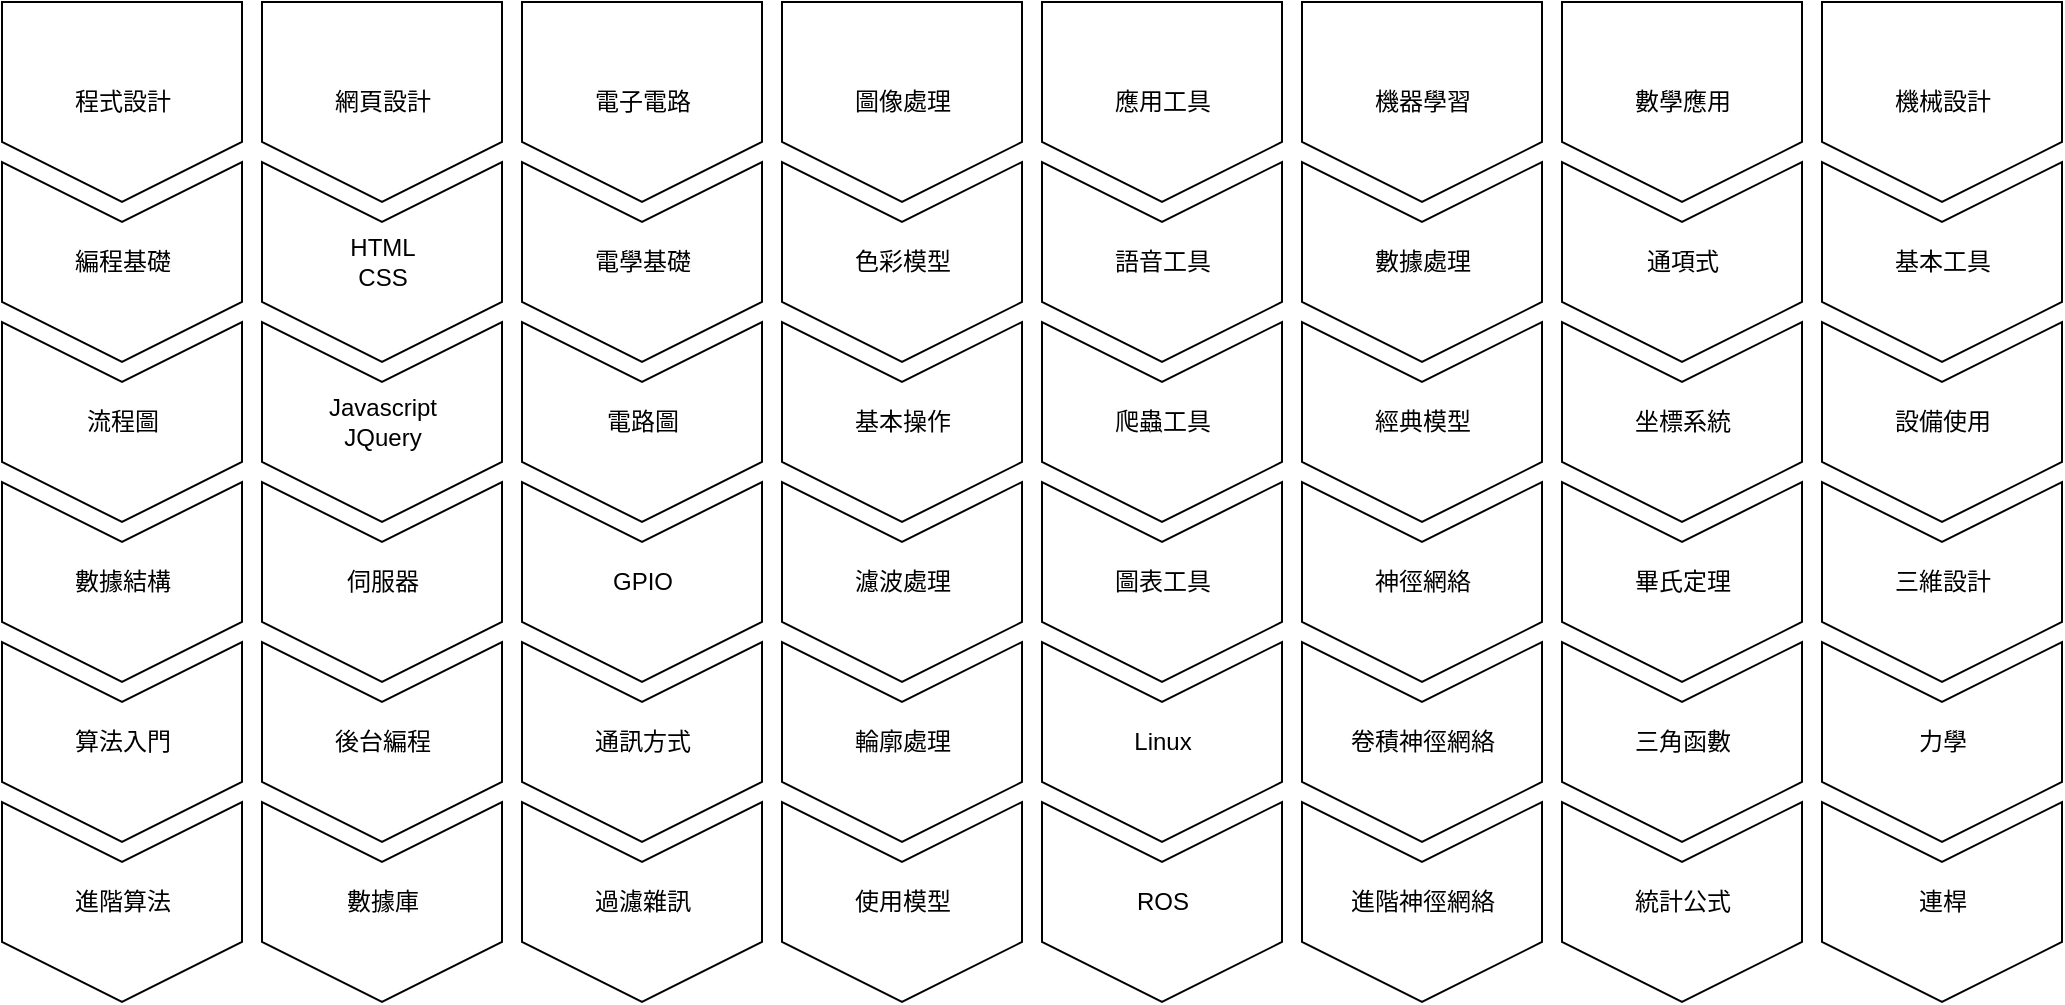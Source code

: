 <mxfile version="13.4.5" type="github" pages="2">
  <diagram id="W9apcFs2qvgN_YsfxOK1" name="Page-1">
    <mxGraphModel dx="1422" dy="777" grid="1" gridSize="10" guides="1" tooltips="1" connect="1" arrows="1" fold="1" page="1" pageScale="1" pageWidth="1100" pageHeight="850" math="0" shadow="0">
      <root>
        <mxCell id="0" />
        <mxCell id="1" parent="0" />
        <mxCell id="7Kpdd--FfcNP1-ePZWlI-1" value="編程基礎" style="html=1;shadow=0;dashed=0;align=center;verticalAlign=middle;shape=mxgraph.arrows2.arrow;dy=0;dx=30;notch=30;rotation=90;horizontal=0;allowArrows=1;" vertex="1" parent="1">
          <mxGeometry x="20" y="80" width="100" height="120" as="geometry" />
        </mxCell>
        <mxCell id="7Kpdd--FfcNP1-ePZWlI-2" value="數據結構" style="html=1;shadow=0;dashed=0;align=center;verticalAlign=middle;shape=mxgraph.arrows2.arrow;dy=0;dx=30;notch=30;rotation=90;horizontal=0;allowArrows=1;" vertex="1" parent="1">
          <mxGeometry x="20" y="240" width="100" height="120" as="geometry" />
        </mxCell>
        <mxCell id="7Kpdd--FfcNP1-ePZWlI-3" value="算法入門" style="html=1;shadow=0;dashed=0;align=center;verticalAlign=middle;shape=mxgraph.arrows2.arrow;dy=0;dx=30;notch=30;rotation=90;horizontal=0;allowArrows=1;" vertex="1" parent="1">
          <mxGeometry x="20" y="320" width="100" height="120" as="geometry" />
        </mxCell>
        <mxCell id="7Kpdd--FfcNP1-ePZWlI-4" value="進階算法" style="html=1;shadow=0;dashed=0;align=center;verticalAlign=middle;shape=mxgraph.arrows2.arrow;dy=0;dx=30;notch=30;rotation=90;horizontal=0;allowArrows=1;" vertex="1" parent="1">
          <mxGeometry x="20" y="400" width="100" height="120" as="geometry" />
        </mxCell>
        <mxCell id="7Kpdd--FfcNP1-ePZWlI-5" value="機器學習" style="html=1;shadow=0;dashed=0;align=center;verticalAlign=middle;shape=mxgraph.arrows2.arrow;dy=0;dx=30;notch=0;rotation=90;horizontal=0;allowArrows=1;" vertex="1" parent="1">
          <mxGeometry x="670" width="100" height="120" as="geometry" />
        </mxCell>
        <mxCell id="7Kpdd--FfcNP1-ePZWlI-6" value="圖像處理" style="html=1;shadow=0;dashed=0;align=center;verticalAlign=middle;shape=mxgraph.arrows2.arrow;dy=0;dx=30;notch=0;rotation=90;horizontal=0;allowArrows=1;" vertex="1" parent="1">
          <mxGeometry x="410" width="100" height="120" as="geometry" />
        </mxCell>
        <mxCell id="7Kpdd--FfcNP1-ePZWlI-7" value="電子電路" style="html=1;shadow=0;dashed=0;align=center;verticalAlign=middle;shape=mxgraph.arrows2.arrow;dy=0;dx=30;notch=0;rotation=90;horizontal=0;allowArrows=1;" vertex="1" parent="1">
          <mxGeometry x="280" width="100" height="120" as="geometry" />
        </mxCell>
        <mxCell id="7Kpdd--FfcNP1-ePZWlI-8" value="經典模型" style="html=1;shadow=0;dashed=0;align=center;verticalAlign=middle;shape=mxgraph.arrows2.arrow;dy=0;dx=30;notch=30;rotation=90;horizontal=0;allowArrows=1;" vertex="1" parent="1">
          <mxGeometry x="670" y="160" width="100" height="120" as="geometry" />
        </mxCell>
        <mxCell id="7Kpdd--FfcNP1-ePZWlI-9" value="卷積神徑網絡" style="html=1;shadow=0;dashed=0;align=center;verticalAlign=middle;shape=mxgraph.arrows2.arrow;dy=0;dx=30;notch=30;rotation=90;horizontal=0;allowArrows=1;" vertex="1" parent="1">
          <mxGeometry x="670" y="320" width="100" height="120" as="geometry" />
        </mxCell>
        <mxCell id="7Kpdd--FfcNP1-ePZWlI-10" value="色彩模型" style="html=1;shadow=0;dashed=0;align=center;verticalAlign=middle;shape=mxgraph.arrows2.arrow;dy=0;dx=30;notch=30;rotation=90;horizontal=0;allowArrows=1;sketch=0;" vertex="1" parent="1">
          <mxGeometry x="410" y="80" width="100" height="120" as="geometry" />
        </mxCell>
        <mxCell id="7Kpdd--FfcNP1-ePZWlI-11" value="濾波處理" style="html=1;shadow=0;dashed=0;align=center;verticalAlign=middle;shape=mxgraph.arrows2.arrow;dy=0;dx=30;notch=30;rotation=90;horizontal=0;allowArrows=1;" vertex="1" parent="1">
          <mxGeometry x="410" y="240" width="100" height="120" as="geometry" />
        </mxCell>
        <mxCell id="7Kpdd--FfcNP1-ePZWlI-12" value="基本操作" style="html=1;shadow=0;dashed=0;align=center;verticalAlign=middle;shape=mxgraph.arrows2.arrow;dy=0;dx=30;notch=30;rotation=90;horizontal=0;allowArrows=1;" vertex="1" parent="1">
          <mxGeometry x="410" y="160" width="100" height="120" as="geometry" />
        </mxCell>
        <mxCell id="7Kpdd--FfcNP1-ePZWlI-13" value="輪廓處理" style="html=1;shadow=0;dashed=0;align=center;verticalAlign=middle;shape=mxgraph.arrows2.arrow;dy=0;dx=30;notch=30;rotation=90;horizontal=0;allowArrows=1;" vertex="1" parent="1">
          <mxGeometry x="410" y="320" width="100" height="120" as="geometry" />
        </mxCell>
        <mxCell id="7Kpdd--FfcNP1-ePZWlI-14" value="數據處理" style="html=1;shadow=0;dashed=0;align=center;verticalAlign=middle;shape=mxgraph.arrows2.arrow;dy=0;dx=30;notch=30;rotation=90;horizontal=0;allowArrows=1;" vertex="1" parent="1">
          <mxGeometry x="670" y="80" width="100" height="120" as="geometry" />
        </mxCell>
        <mxCell id="7Kpdd--FfcNP1-ePZWlI-15" value="神徑網絡" style="html=1;shadow=0;dashed=0;align=center;verticalAlign=middle;shape=mxgraph.arrows2.arrow;dy=0;dx=30;notch=30;rotation=90;horizontal=0;allowArrows=1;" vertex="1" parent="1">
          <mxGeometry x="670" y="240" width="100" height="120" as="geometry" />
        </mxCell>
        <mxCell id="7Kpdd--FfcNP1-ePZWlI-16" value="GPIO" style="html=1;shadow=0;dashed=0;align=center;verticalAlign=middle;shape=mxgraph.arrows2.arrow;dy=0;dx=30;notch=30;rotation=90;horizontal=0;allowArrows=1;" vertex="1" parent="1">
          <mxGeometry x="280" y="240" width="100" height="120" as="geometry" />
        </mxCell>
        <mxCell id="7Kpdd--FfcNP1-ePZWlI-17" value="電學基礎" style="html=1;shadow=0;dashed=0;align=center;verticalAlign=middle;shape=mxgraph.arrows2.arrow;dy=0;dx=30;notch=30;rotation=90;horizontal=0;allowArrows=1;" vertex="1" parent="1">
          <mxGeometry x="280" y="80" width="100" height="120" as="geometry" />
        </mxCell>
        <mxCell id="7Kpdd--FfcNP1-ePZWlI-18" value="通訊方式" style="html=1;shadow=0;dashed=0;align=center;verticalAlign=middle;shape=mxgraph.arrows2.arrow;dy=0;dx=30;notch=30;rotation=90;horizontal=0;allowArrows=1;" vertex="1" parent="1">
          <mxGeometry x="280" y="320" width="100" height="120" as="geometry" />
        </mxCell>
        <mxCell id="7Kpdd--FfcNP1-ePZWlI-19" value="HTML&lt;br&gt;CSS" style="html=1;shadow=0;dashed=0;align=center;verticalAlign=middle;shape=mxgraph.arrows2.arrow;dy=0;dx=30;notch=30;rotation=90;horizontal=0;allowArrows=1;" vertex="1" parent="1">
          <mxGeometry x="150" y="80" width="100" height="120" as="geometry" />
        </mxCell>
        <mxCell id="7Kpdd--FfcNP1-ePZWlI-20" value="進階神徑網絡" style="html=1;shadow=0;dashed=0;align=center;verticalAlign=middle;shape=mxgraph.arrows2.arrow;dy=0;dx=30;notch=30;rotation=90;horizontal=0;allowArrows=1;" vertex="1" parent="1">
          <mxGeometry x="670" y="400" width="100" height="120" as="geometry" />
        </mxCell>
        <mxCell id="7Kpdd--FfcNP1-ePZWlI-21" value="Javascript&lt;br&gt;JQuery" style="html=1;shadow=0;dashed=0;align=center;verticalAlign=middle;shape=mxgraph.arrows2.arrow;dy=0;dx=30;notch=30;rotation=90;horizontal=0;allowArrows=1;" vertex="1" parent="1">
          <mxGeometry x="150" y="160" width="100" height="120" as="geometry" />
        </mxCell>
        <mxCell id="7Kpdd--FfcNP1-ePZWlI-22" value="伺服器" style="html=1;shadow=0;dashed=0;align=center;verticalAlign=middle;shape=mxgraph.arrows2.arrow;dy=0;dx=30;notch=30;rotation=90;horizontal=0;allowArrows=1;" vertex="1" parent="1">
          <mxGeometry x="150" y="240" width="100" height="120" as="geometry" />
        </mxCell>
        <mxCell id="7Kpdd--FfcNP1-ePZWlI-23" value="後台編程" style="html=1;shadow=0;dashed=0;align=center;verticalAlign=middle;shape=mxgraph.arrows2.arrow;dy=0;dx=30;notch=30;rotation=90;horizontal=0;allowArrows=1;" vertex="1" parent="1">
          <mxGeometry x="150" y="320" width="100" height="120" as="geometry" />
        </mxCell>
        <mxCell id="7Kpdd--FfcNP1-ePZWlI-24" value="數據庫" style="html=1;shadow=0;dashed=0;align=center;verticalAlign=middle;shape=mxgraph.arrows2.arrow;dy=0;dx=30;notch=30;rotation=90;horizontal=0;allowArrows=1;" vertex="1" parent="1">
          <mxGeometry x="150" y="400" width="100" height="120" as="geometry" />
        </mxCell>
        <mxCell id="7Kpdd--FfcNP1-ePZWlI-25" value="語音工具" style="html=1;shadow=0;dashed=0;align=center;verticalAlign=middle;shape=mxgraph.arrows2.arrow;dy=0;dx=30;notch=30;rotation=90;horizontal=0;allowArrows=1;" vertex="1" parent="1">
          <mxGeometry x="540" y="80" width="100" height="120" as="geometry" />
        </mxCell>
        <mxCell id="7Kpdd--FfcNP1-ePZWlI-26" value="過濾雜訊" style="html=1;shadow=0;dashed=0;align=center;verticalAlign=middle;shape=mxgraph.arrows2.arrow;dy=0;dx=30;notch=30;rotation=90;horizontal=0;allowArrows=1;" vertex="1" parent="1">
          <mxGeometry x="280" y="400" width="100" height="120" as="geometry" />
        </mxCell>
        <mxCell id="7Kpdd--FfcNP1-ePZWlI-27" value="應用工具" style="html=1;shadow=0;dashed=0;align=center;verticalAlign=middle;shape=mxgraph.arrows2.arrow;dy=0;dx=30;notch=0;rotation=90;horizontal=0;allowArrows=1;" vertex="1" parent="1">
          <mxGeometry x="540" width="100" height="120" as="geometry" />
        </mxCell>
        <mxCell id="7Kpdd--FfcNP1-ePZWlI-28" value="使用模型" style="html=1;shadow=0;dashed=0;align=center;verticalAlign=middle;shape=mxgraph.arrows2.arrow;dy=0;dx=30;notch=30;rotation=90;horizontal=0;allowArrows=1;" vertex="1" parent="1">
          <mxGeometry x="410" y="400" width="100" height="120" as="geometry" />
        </mxCell>
        <mxCell id="7Kpdd--FfcNP1-ePZWlI-29" value="程式設計" style="html=1;shadow=0;dashed=0;align=center;verticalAlign=middle;shape=mxgraph.arrows2.arrow;dy=0;dx=30;notch=0;rotation=90;horizontal=0;allowArrows=1;" vertex="1" parent="1">
          <mxGeometry x="20" width="100" height="120" as="geometry" />
        </mxCell>
        <mxCell id="7Kpdd--FfcNP1-ePZWlI-30" value="網頁設計" style="html=1;shadow=0;dashed=0;align=center;verticalAlign=middle;shape=mxgraph.arrows2.arrow;dy=0;dx=30;notch=0;rotation=90;horizontal=0;allowArrows=1;" vertex="1" parent="1">
          <mxGeometry x="150" width="100" height="120" as="geometry" />
        </mxCell>
        <mxCell id="7Kpdd--FfcNP1-ePZWlI-31" value="Linux" style="html=1;shadow=0;dashed=0;align=center;verticalAlign=middle;shape=mxgraph.arrows2.arrow;dy=0;dx=30;notch=30;rotation=90;horizontal=0;allowArrows=1;" vertex="1" parent="1">
          <mxGeometry x="540" y="320" width="100" height="120" as="geometry" />
        </mxCell>
        <mxCell id="7Kpdd--FfcNP1-ePZWlI-32" value="ROS" style="html=1;shadow=0;dashed=0;align=center;verticalAlign=middle;shape=mxgraph.arrows2.arrow;dy=0;dx=30;notch=30;rotation=90;horizontal=0;allowArrows=1;" vertex="1" parent="1">
          <mxGeometry x="540" y="400" width="100" height="120" as="geometry" />
        </mxCell>
        <mxCell id="7Kpdd--FfcNP1-ePZWlI-33" value="數學應用" style="html=1;shadow=0;dashed=0;align=center;verticalAlign=middle;shape=mxgraph.arrows2.arrow;dy=0;dx=30;notch=0;rotation=90;horizontal=0;allowArrows=1;" vertex="1" parent="1">
          <mxGeometry x="800" width="100" height="120" as="geometry" />
        </mxCell>
        <mxCell id="7Kpdd--FfcNP1-ePZWlI-34" value="坐標系統" style="html=1;shadow=0;dashed=0;align=center;verticalAlign=middle;shape=mxgraph.arrows2.arrow;dy=0;dx=30;notch=30;rotation=90;horizontal=0;allowArrows=1;" vertex="1" parent="1">
          <mxGeometry x="800" y="160" width="100" height="120" as="geometry" />
        </mxCell>
        <mxCell id="7Kpdd--FfcNP1-ePZWlI-35" value="三角函數" style="html=1;shadow=0;dashed=0;align=center;verticalAlign=middle;shape=mxgraph.arrows2.arrow;dy=0;dx=30;notch=30;rotation=90;horizontal=0;allowArrows=1;" vertex="1" parent="1">
          <mxGeometry x="800" y="320" width="100" height="120" as="geometry" />
        </mxCell>
        <mxCell id="7Kpdd--FfcNP1-ePZWlI-36" value="通項式" style="html=1;shadow=0;dashed=0;align=center;verticalAlign=middle;shape=mxgraph.arrows2.arrow;dy=0;dx=30;notch=30;rotation=90;horizontal=0;allowArrows=1;" vertex="1" parent="1">
          <mxGeometry x="800" y="80" width="100" height="120" as="geometry" />
        </mxCell>
        <mxCell id="7Kpdd--FfcNP1-ePZWlI-37" value="統計公式" style="html=1;shadow=0;dashed=0;align=center;verticalAlign=middle;shape=mxgraph.arrows2.arrow;dy=0;dx=30;notch=30;rotation=90;horizontal=0;allowArrows=1;" vertex="1" parent="1">
          <mxGeometry x="800" y="400" width="100" height="120" as="geometry" />
        </mxCell>
        <mxCell id="7Kpdd--FfcNP1-ePZWlI-38" value="圖表工具" style="html=1;shadow=0;dashed=0;align=center;verticalAlign=middle;shape=mxgraph.arrows2.arrow;dy=0;dx=30;notch=30;rotation=90;horizontal=0;allowArrows=1;" vertex="1" parent="1">
          <mxGeometry x="540" y="240" width="100" height="120" as="geometry" />
        </mxCell>
        <mxCell id="7Kpdd--FfcNP1-ePZWlI-47" value="流程圖" style="html=1;shadow=0;dashed=0;align=center;verticalAlign=middle;shape=mxgraph.arrows2.arrow;dy=0;dx=30;notch=30;rotation=90;horizontal=0;allowArrows=1;" vertex="1" parent="1">
          <mxGeometry x="20" y="160" width="100" height="120" as="geometry" />
        </mxCell>
        <mxCell id="7Kpdd--FfcNP1-ePZWlI-48" value="電路圖" style="html=1;shadow=0;dashed=0;align=center;verticalAlign=middle;shape=mxgraph.arrows2.arrow;dy=0;dx=30;notch=30;rotation=90;horizontal=0;allowArrows=1;" vertex="1" parent="1">
          <mxGeometry x="280" y="160" width="100" height="120" as="geometry" />
        </mxCell>
        <mxCell id="7Kpdd--FfcNP1-ePZWlI-49" value="爬蟲工具" style="html=1;shadow=0;dashed=0;align=center;verticalAlign=middle;shape=mxgraph.arrows2.arrow;dy=0;dx=30;notch=30;rotation=90;horizontal=0;allowArrows=1;" vertex="1" parent="1">
          <mxGeometry x="540" y="160" width="100" height="120" as="geometry" />
        </mxCell>
        <mxCell id="7Kpdd--FfcNP1-ePZWlI-50" value="畢氏定理" style="html=1;shadow=0;dashed=0;align=center;verticalAlign=middle;shape=mxgraph.arrows2.arrow;dy=0;dx=30;notch=30;rotation=90;horizontal=0;allowArrows=1;" vertex="1" parent="1">
          <mxGeometry x="800" y="240" width="100" height="120" as="geometry" />
        </mxCell>
        <mxCell id="7Kpdd--FfcNP1-ePZWlI-52" value="機械設計" style="html=1;shadow=0;dashed=0;align=center;verticalAlign=middle;shape=mxgraph.arrows2.arrow;dy=0;dx=30;notch=0;rotation=90;horizontal=0;allowArrows=1;" vertex="1" parent="1">
          <mxGeometry x="930" width="100" height="120" as="geometry" />
        </mxCell>
        <mxCell id="7Kpdd--FfcNP1-ePZWlI-53" value="基本工具" style="html=1;shadow=0;dashed=0;align=center;verticalAlign=middle;shape=mxgraph.arrows2.arrow;dy=0;dx=30;notch=30;rotation=90;horizontal=0;allowArrows=1;" vertex="1" parent="1">
          <mxGeometry x="930" y="80" width="100" height="120" as="geometry" />
        </mxCell>
        <mxCell id="7Kpdd--FfcNP1-ePZWlI-54" value="設備使用" style="html=1;shadow=0;dashed=0;align=center;verticalAlign=middle;shape=mxgraph.arrows2.arrow;dy=0;dx=30;notch=30;rotation=90;horizontal=0;allowArrows=1;" vertex="1" parent="1">
          <mxGeometry x="930" y="160" width="100" height="120" as="geometry" />
        </mxCell>
        <mxCell id="7Kpdd--FfcNP1-ePZWlI-55" value="三維設計" style="html=1;shadow=0;dashed=0;align=center;verticalAlign=middle;shape=mxgraph.arrows2.arrow;dy=0;dx=30;notch=30;rotation=90;horizontal=0;allowArrows=1;" vertex="1" parent="1">
          <mxGeometry x="930" y="240" width="100" height="120" as="geometry" />
        </mxCell>
        <mxCell id="7Kpdd--FfcNP1-ePZWlI-56" value="力學" style="html=1;shadow=0;dashed=0;align=center;verticalAlign=middle;shape=mxgraph.arrows2.arrow;dy=0;dx=30;notch=30;rotation=90;horizontal=0;allowArrows=1;" vertex="1" parent="1">
          <mxGeometry x="930" y="320" width="100" height="120" as="geometry" />
        </mxCell>
        <mxCell id="7Kpdd--FfcNP1-ePZWlI-57" value="連桿" style="html=1;shadow=0;dashed=0;align=center;verticalAlign=middle;shape=mxgraph.arrows2.arrow;dy=0;dx=30;notch=30;rotation=90;horizontal=0;allowArrows=1;" vertex="1" parent="1">
          <mxGeometry x="930" y="400" width="100" height="120" as="geometry" />
        </mxCell>
      </root>
    </mxGraphModel>
  </diagram>
  <diagram id="o1ch6NI5eIXvpj2VR4MX" name="Page-2">
    <mxGraphModel dx="2522" dy="777" grid="1" gridSize="10" guides="1" tooltips="1" connect="1" arrows="1" fold="1" page="1" pageScale="1" pageWidth="1100" pageHeight="850" math="0" shadow="0">
      <root>
        <mxCell id="ctgBbKC-Sr3JcYhxxYbN-0" />
        <mxCell id="ctgBbKC-Sr3JcYhxxYbN-1" parent="ctgBbKC-Sr3JcYhxxYbN-0" />
        <mxCell id="IngttiB9dM9NM8QAwxzt-57" style="edgeStyle=orthogonalEdgeStyle;rounded=0;orthogonalLoop=1;jettySize=auto;html=1;exitX=0.5;exitY=1;exitDx=0;exitDy=0;entryX=0.5;entryY=0;entryDx=0;entryDy=0;startArrow=none;startFill=0;strokeWidth=3;" edge="1" parent="ctgBbKC-Sr3JcYhxxYbN-1" source="IngttiB9dM9NM8QAwxzt-0" target="IngttiB9dM9NM8QAwxzt-1">
          <mxGeometry relative="1" as="geometry" />
        </mxCell>
        <mxCell id="IngttiB9dM9NM8QAwxzt-58" style="edgeStyle=orthogonalEdgeStyle;rounded=0;orthogonalLoop=1;jettySize=auto;html=1;exitX=0.5;exitY=1;exitDx=0;exitDy=0;entryX=0.5;entryY=0;entryDx=0;entryDy=0;startArrow=none;startFill=0;strokeWidth=3;" edge="1" parent="ctgBbKC-Sr3JcYhxxYbN-1" source="IngttiB9dM9NM8QAwxzt-0" target="IngttiB9dM9NM8QAwxzt-2">
          <mxGeometry relative="1" as="geometry" />
        </mxCell>
        <mxCell id="5uXWf3VQg5exEavLkeGO-23" style="edgeStyle=orthogonalEdgeStyle;rounded=0;orthogonalLoop=1;jettySize=auto;html=1;exitX=0.5;exitY=1;exitDx=0;exitDy=0;entryX=0.5;entryY=0;entryDx=0;entryDy=0;startArrow=none;startFill=0;strokeWidth=3;" edge="1" parent="ctgBbKC-Sr3JcYhxxYbN-1" source="IngttiB9dM9NM8QAwxzt-0" target="5uXWf3VQg5exEavLkeGO-12">
          <mxGeometry relative="1" as="geometry" />
        </mxCell>
        <mxCell id="IngttiB9dM9NM8QAwxzt-0" value="程式設計" style="rounded=0;whiteSpace=wrap;html=1;sketch=0;fillColor=#f5f5f5;strokeColor=#666666;fontColor=#333333;" vertex="1" parent="ctgBbKC-Sr3JcYhxxYbN-1">
          <mxGeometry x="480" y="30" width="120" height="60" as="geometry" />
        </mxCell>
        <mxCell id="IngttiB9dM9NM8QAwxzt-22" style="edgeStyle=orthogonalEdgeStyle;rounded=0;orthogonalLoop=1;jettySize=auto;html=1;exitX=0.5;exitY=1;exitDx=0;exitDy=0;entryX=0.5;entryY=0;entryDx=0;entryDy=0;startArrow=none;startFill=0;fillColor=#dae8fc;strokeColor=#6c8ebf;strokeWidth=3;" edge="1" parent="ctgBbKC-Sr3JcYhxxYbN-1" source="IngttiB9dM9NM8QAwxzt-1" target="IngttiB9dM9NM8QAwxzt-6">
          <mxGeometry relative="1" as="geometry" />
        </mxCell>
        <mxCell id="IngttiB9dM9NM8QAwxzt-1" value="Python" style="rounded=0;whiteSpace=wrap;html=1;sketch=0;fillColor=#dae8fc;strokeColor=#6c8ebf;" vertex="1" parent="ctgBbKC-Sr3JcYhxxYbN-1">
          <mxGeometry x="480" y="150" width="120" height="60" as="geometry" />
        </mxCell>
        <mxCell id="IngttiB9dM9NM8QAwxzt-32" style="edgeStyle=orthogonalEdgeStyle;rounded=0;orthogonalLoop=1;jettySize=auto;html=1;exitX=0.5;exitY=1;exitDx=0;exitDy=0;entryX=1;entryY=0.25;entryDx=0;entryDy=0;startArrow=none;startFill=0;fillColor=#f8cecc;strokeColor=#b85450;strokeWidth=3;" edge="1" parent="ctgBbKC-Sr3JcYhxxYbN-1" source="IngttiB9dM9NM8QAwxzt-2" target="IngttiB9dM9NM8QAwxzt-6">
          <mxGeometry relative="1" as="geometry" />
        </mxCell>
        <mxCell id="IngttiB9dM9NM8QAwxzt-2" value="C/C++" style="rounded=0;whiteSpace=wrap;html=1;sketch=0;fillColor=#f8cecc;strokeColor=#b85450;" vertex="1" parent="ctgBbKC-Sr3JcYhxxYbN-1">
          <mxGeometry x="680" y="150" width="120" height="60" as="geometry" />
        </mxCell>
        <mxCell id="5uXWf3VQg5exEavLkeGO-27" style="edgeStyle=orthogonalEdgeStyle;rounded=0;orthogonalLoop=1;jettySize=auto;html=1;exitX=1;exitY=0.5;exitDx=0;exitDy=0;entryX=0;entryY=0.5;entryDx=0;entryDy=0;startArrow=none;startFill=0;strokeWidth=3;fillColor=#d5e8d4;strokeColor=#82b366;" edge="1" parent="ctgBbKC-Sr3JcYhxxYbN-1" source="IngttiB9dM9NM8QAwxzt-3" target="IngttiB9dM9NM8QAwxzt-6">
          <mxGeometry relative="1" as="geometry" />
        </mxCell>
        <mxCell id="IngttiB9dM9NM8QAwxzt-3" value="Javascript&lt;br&gt;JQuery" style="rounded=0;whiteSpace=wrap;html=1;sketch=0;fillColor=#d5e8d4;strokeColor=#82b366;" vertex="1" parent="ctgBbKC-Sr3JcYhxxYbN-1">
          <mxGeometry x="80" y="270" width="120" height="60" as="geometry" />
        </mxCell>
        <mxCell id="5uXWf3VQg5exEavLkeGO-26" style="edgeStyle=orthogonalEdgeStyle;rounded=0;orthogonalLoop=1;jettySize=auto;html=1;exitX=1;exitY=0.5;exitDx=0;exitDy=0;entryX=0;entryY=0.5;entryDx=0;entryDy=0;startArrow=none;startFill=0;strokeWidth=3;fillColor=#d5e8d4;strokeColor=#82b366;" edge="1" parent="ctgBbKC-Sr3JcYhxxYbN-1" source="IngttiB9dM9NM8QAwxzt-5" target="IngttiB9dM9NM8QAwxzt-3">
          <mxGeometry relative="1" as="geometry" />
        </mxCell>
        <mxCell id="IngttiB9dM9NM8QAwxzt-5" value="HTML&lt;br&gt;CSS" style="rounded=0;whiteSpace=wrap;html=1;sketch=0;fillColor=#d5e8d4;strokeColor=#82b366;" vertex="1" parent="ctgBbKC-Sr3JcYhxxYbN-1">
          <mxGeometry x="-120" y="270" width="120" height="60" as="geometry" />
        </mxCell>
        <mxCell id="IngttiB9dM9NM8QAwxzt-31" style="edgeStyle=orthogonalEdgeStyle;rounded=0;orthogonalLoop=1;jettySize=auto;html=1;exitX=0;exitY=0.75;exitDx=0;exitDy=0;entryX=0.5;entryY=0;entryDx=0;entryDy=0;startArrow=none;startFill=0;fillColor=#d5e8d4;strokeColor=#82b366;strokeWidth=3;" edge="1" parent="ctgBbKC-Sr3JcYhxxYbN-1" source="IngttiB9dM9NM8QAwxzt-6" target="IngttiB9dM9NM8QAwxzt-15">
          <mxGeometry relative="1" as="geometry" />
        </mxCell>
        <mxCell id="IngttiB9dM9NM8QAwxzt-33" style="edgeStyle=orthogonalEdgeStyle;rounded=0;orthogonalLoop=1;jettySize=auto;html=1;exitX=1;exitY=0.75;exitDx=0;exitDy=0;entryX=0.5;entryY=0;entryDx=0;entryDy=0;startArrow=none;startFill=0;fillColor=#f8cecc;strokeColor=#b85450;strokeWidth=3;" edge="1" parent="ctgBbKC-Sr3JcYhxxYbN-1" source="IngttiB9dM9NM8QAwxzt-6" target="IngttiB9dM9NM8QAwxzt-13">
          <mxGeometry relative="1" as="geometry" />
        </mxCell>
        <mxCell id="IngttiB9dM9NM8QAwxzt-35" style="edgeStyle=orthogonalEdgeStyle;rounded=0;orthogonalLoop=1;jettySize=auto;html=1;exitX=0.25;exitY=1;exitDx=0;exitDy=0;entryX=0.25;entryY=0;entryDx=0;entryDy=0;startArrow=none;startFill=0;fillColor=#dae8fc;strokeColor=#6c8ebf;strokeWidth=3;" edge="1" parent="ctgBbKC-Sr3JcYhxxYbN-1" source="IngttiB9dM9NM8QAwxzt-6" target="IngttiB9dM9NM8QAwxzt-14">
          <mxGeometry relative="1" as="geometry" />
        </mxCell>
        <mxCell id="IngttiB9dM9NM8QAwxzt-36" style="edgeStyle=orthogonalEdgeStyle;rounded=0;orthogonalLoop=1;jettySize=auto;html=1;exitX=0.5;exitY=1;exitDx=0;exitDy=0;entryX=0.5;entryY=0;entryDx=0;entryDy=0;startArrow=none;startFill=0;fillColor=#f8cecc;strokeColor=#b85450;strokeWidth=3;" edge="1" parent="ctgBbKC-Sr3JcYhxxYbN-1" source="IngttiB9dM9NM8QAwxzt-6" target="IngttiB9dM9NM8QAwxzt-14">
          <mxGeometry relative="1" as="geometry" />
        </mxCell>
        <mxCell id="IngttiB9dM9NM8QAwxzt-37" style="edgeStyle=orthogonalEdgeStyle;rounded=0;orthogonalLoop=1;jettySize=auto;html=1;exitX=0.75;exitY=1;exitDx=0;exitDy=0;entryX=0.25;entryY=0;entryDx=0;entryDy=0;startArrow=none;startFill=0;fillColor=#dae8fc;strokeColor=#6c8ebf;strokeWidth=3;" edge="1" parent="ctgBbKC-Sr3JcYhxxYbN-1" source="IngttiB9dM9NM8QAwxzt-6" target="IngttiB9dM9NM8QAwxzt-13">
          <mxGeometry relative="1" as="geometry" />
        </mxCell>
        <mxCell id="IngttiB9dM9NM8QAwxzt-6" value="基礎編程" style="rounded=0;whiteSpace=wrap;html=1;sketch=0;fillColor=#f5f5f5;strokeColor=#666666;fontColor=#333333;" vertex="1" parent="ctgBbKC-Sr3JcYhxxYbN-1">
          <mxGeometry x="480" y="270" width="120" height="60" as="geometry" />
        </mxCell>
        <mxCell id="IngttiB9dM9NM8QAwxzt-39" style="edgeStyle=orthogonalEdgeStyle;rounded=0;orthogonalLoop=1;jettySize=auto;html=1;exitX=0.5;exitY=1;exitDx=0;exitDy=0;entryX=0.5;entryY=0;entryDx=0;entryDy=0;startArrow=none;startFill=0;strokeWidth=3;fillColor=#e1d5e7;strokeColor=#9673a6;" edge="1" parent="ctgBbKC-Sr3JcYhxxYbN-1" source="IngttiB9dM9NM8QAwxzt-9" target="IngttiB9dM9NM8QAwxzt-16">
          <mxGeometry relative="1" as="geometry" />
        </mxCell>
        <mxCell id="IngttiB9dM9NM8QAwxzt-9" value="算法入門" style="rounded=0;whiteSpace=wrap;html=1;sketch=0;fillColor=#e1d5e7;strokeColor=#9673a6;" vertex="1" parent="ctgBbKC-Sr3JcYhxxYbN-1">
          <mxGeometry x="880" y="390" width="120" height="60" as="geometry" />
        </mxCell>
        <mxCell id="IngttiB9dM9NM8QAwxzt-48" style="edgeStyle=orthogonalEdgeStyle;rounded=0;orthogonalLoop=1;jettySize=auto;html=1;exitX=0.5;exitY=1;exitDx=0;exitDy=0;entryX=0.5;entryY=0;entryDx=0;entryDy=0;startArrow=none;startFill=0;strokeWidth=3;fillColor=#f8cecc;strokeColor=#b85450;" edge="1" parent="ctgBbKC-Sr3JcYhxxYbN-1" source="IngttiB9dM9NM8QAwxzt-11" target="IngttiB9dM9NM8QAwxzt-46">
          <mxGeometry relative="1" as="geometry" />
        </mxCell>
        <mxCell id="IngttiB9dM9NM8QAwxzt-50" style="edgeStyle=orthogonalEdgeStyle;rounded=0;orthogonalLoop=1;jettySize=auto;html=1;exitX=0.25;exitY=1;exitDx=0;exitDy=0;entryX=0.75;entryY=0;entryDx=0;entryDy=0;startArrow=none;startFill=0;strokeWidth=3;fillColor=#f8cecc;strokeColor=#b85450;" edge="1" parent="ctgBbKC-Sr3JcYhxxYbN-1" source="IngttiB9dM9NM8QAwxzt-11" target="IngttiB9dM9NM8QAwxzt-44">
          <mxGeometry relative="1" as="geometry" />
        </mxCell>
        <mxCell id="IngttiB9dM9NM8QAwxzt-11" value="Arduino&lt;br&gt;STM32" style="rounded=0;whiteSpace=wrap;html=1;sketch=0;fillColor=#f8cecc;strokeColor=#b85450;" vertex="1" parent="ctgBbKC-Sr3JcYhxxYbN-1">
          <mxGeometry x="680" y="510" width="120" height="60" as="geometry" />
        </mxCell>
        <mxCell id="IngttiB9dM9NM8QAwxzt-38" style="edgeStyle=orthogonalEdgeStyle;rounded=0;orthogonalLoop=1;jettySize=auto;html=1;exitX=1;exitY=0.5;exitDx=0;exitDy=0;entryX=0;entryY=0.5;entryDx=0;entryDy=0;startArrow=none;startFill=0;strokeWidth=3;fillColor=#e1d5e7;strokeColor=#9673a6;" edge="1" parent="ctgBbKC-Sr3JcYhxxYbN-1" source="IngttiB9dM9NM8QAwxzt-13" target="IngttiB9dM9NM8QAwxzt-9">
          <mxGeometry relative="1" as="geometry" />
        </mxCell>
        <mxCell id="IngttiB9dM9NM8QAwxzt-13" value="數據結構" style="rounded=0;whiteSpace=wrap;html=1;sketch=0;fillColor=#e1d5e7;strokeColor=#9673a6;" vertex="1" parent="ctgBbKC-Sr3JcYhxxYbN-1">
          <mxGeometry x="680" y="390" width="120" height="60" as="geometry" />
        </mxCell>
        <mxCell id="IngttiB9dM9NM8QAwxzt-42" style="edgeStyle=orthogonalEdgeStyle;rounded=0;orthogonalLoop=1;jettySize=auto;html=1;exitX=0.75;exitY=1;exitDx=0;exitDy=0;startArrow=none;startFill=0;strokeWidth=3;fillColor=#f8cecc;strokeColor=#b85450;" edge="1" parent="ctgBbKC-Sr3JcYhxxYbN-1" source="IngttiB9dM9NM8QAwxzt-14" target="IngttiB9dM9NM8QAwxzt-11">
          <mxGeometry relative="1" as="geometry" />
        </mxCell>
        <mxCell id="IngttiB9dM9NM8QAwxzt-43" style="edgeStyle=orthogonalEdgeStyle;rounded=0;orthogonalLoop=1;jettySize=auto;html=1;exitX=0.25;exitY=1;exitDx=0;exitDy=0;entryX=0.5;entryY=0;entryDx=0;entryDy=0;startArrow=none;startFill=0;strokeWidth=3;fillColor=#dae8fc;strokeColor=#6c8ebf;" edge="1" parent="ctgBbKC-Sr3JcYhxxYbN-1" source="IngttiB9dM9NM8QAwxzt-14" target="IngttiB9dM9NM8QAwxzt-41">
          <mxGeometry relative="1" as="geometry" />
        </mxCell>
        <mxCell id="IngttiB9dM9NM8QAwxzt-14" value="GPIO" style="rounded=0;whiteSpace=wrap;html=1;sketch=0;fillColor=#f5f5f5;strokeColor=#666666;fontColor=#333333;" vertex="1" parent="ctgBbKC-Sr3JcYhxxYbN-1">
          <mxGeometry x="480" y="390" width="120" height="60" as="geometry" />
        </mxCell>
        <mxCell id="IngttiB9dM9NM8QAwxzt-61" style="edgeStyle=orthogonalEdgeStyle;rounded=0;orthogonalLoop=1;jettySize=auto;html=1;exitX=0;exitY=0.5;exitDx=0;exitDy=0;entryX=1;entryY=0.5;entryDx=0;entryDy=0;startArrow=none;startFill=0;strokeWidth=3;fillColor=#d5e8d4;strokeColor=#82b366;" edge="1" parent="ctgBbKC-Sr3JcYhxxYbN-1" source="IngttiB9dM9NM8QAwxzt-15" target="IngttiB9dM9NM8QAwxzt-60">
          <mxGeometry relative="1" as="geometry" />
        </mxCell>
        <mxCell id="IngttiB9dM9NM8QAwxzt-15" value="事件觸發" style="rounded=0;whiteSpace=wrap;html=1;sketch=0;fillColor=#d5e8d4;strokeColor=#82b366;" vertex="1" parent="ctgBbKC-Sr3JcYhxxYbN-1">
          <mxGeometry x="280" y="390" width="120" height="60" as="geometry" />
        </mxCell>
        <mxCell id="IngttiB9dM9NM8QAwxzt-40" style="edgeStyle=orthogonalEdgeStyle;rounded=0;orthogonalLoop=1;jettySize=auto;html=1;exitX=0.5;exitY=1;exitDx=0;exitDy=0;entryX=0.5;entryY=0;entryDx=0;entryDy=0;startArrow=none;startFill=0;strokeWidth=3;fillColor=#e1d5e7;strokeColor=#9673a6;" edge="1" parent="ctgBbKC-Sr3JcYhxxYbN-1" source="IngttiB9dM9NM8QAwxzt-16" target="IngttiB9dM9NM8QAwxzt-17">
          <mxGeometry relative="1" as="geometry" />
        </mxCell>
        <mxCell id="IngttiB9dM9NM8QAwxzt-16" value="進階算法" style="rounded=0;whiteSpace=wrap;html=1;sketch=0;fillColor=#e1d5e7;strokeColor=#9673a6;" vertex="1" parent="ctgBbKC-Sr3JcYhxxYbN-1">
          <mxGeometry x="880" y="510" width="120" height="60" as="geometry" />
        </mxCell>
        <mxCell id="IngttiB9dM9NM8QAwxzt-17" value="資訊奧林匹克" style="rounded=0;whiteSpace=wrap;html=1;sketch=0;fillColor=#e1d5e7;strokeColor=#9673a6;" vertex="1" parent="ctgBbKC-Sr3JcYhxxYbN-1">
          <mxGeometry x="880" y="630" width="120" height="60" as="geometry" />
        </mxCell>
        <mxCell id="IngttiB9dM9NM8QAwxzt-52" style="edgeStyle=orthogonalEdgeStyle;rounded=0;orthogonalLoop=1;jettySize=auto;html=1;exitX=0.75;exitY=1;exitDx=0;exitDy=0;entryX=0.25;entryY=0;entryDx=0;entryDy=0;startArrow=none;startFill=0;strokeWidth=3;fillColor=#dae8fc;strokeColor=#6c8ebf;" edge="1" parent="ctgBbKC-Sr3JcYhxxYbN-1" source="IngttiB9dM9NM8QAwxzt-41" target="IngttiB9dM9NM8QAwxzt-44">
          <mxGeometry relative="1" as="geometry" />
        </mxCell>
        <mxCell id="IngttiB9dM9NM8QAwxzt-53" style="edgeStyle=orthogonalEdgeStyle;rounded=0;orthogonalLoop=1;jettySize=auto;html=1;exitX=0.5;exitY=1;exitDx=0;exitDy=0;entryX=0.5;entryY=0;entryDx=0;entryDy=0;startArrow=none;startFill=0;strokeWidth=3;fillColor=#dae8fc;strokeColor=#6c8ebf;" edge="1" parent="ctgBbKC-Sr3JcYhxxYbN-1" source="IngttiB9dM9NM8QAwxzt-41" target="IngttiB9dM9NM8QAwxzt-51">
          <mxGeometry relative="1" as="geometry" />
        </mxCell>
        <mxCell id="5uXWf3VQg5exEavLkeGO-4" style="edgeStyle=orthogonalEdgeStyle;rounded=0;orthogonalLoop=1;jettySize=auto;html=1;exitX=0.25;exitY=1;exitDx=0;exitDy=0;entryX=0.75;entryY=0;entryDx=0;entryDy=0;startArrow=none;startFill=0;strokeWidth=3;fillColor=#dae8fc;strokeColor=#6c8ebf;" edge="1" parent="ctgBbKC-Sr3JcYhxxYbN-1" source="IngttiB9dM9NM8QAwxzt-41" target="IngttiB9dM9NM8QAwxzt-68">
          <mxGeometry relative="1" as="geometry" />
        </mxCell>
        <mxCell id="IngttiB9dM9NM8QAwxzt-41" value="Linux-based devices" style="rounded=0;whiteSpace=wrap;html=1;sketch=0;fillColor=#dae8fc;strokeColor=#6c8ebf;" vertex="1" parent="ctgBbKC-Sr3JcYhxxYbN-1">
          <mxGeometry x="280" y="510" width="120" height="60" as="geometry" />
        </mxCell>
        <mxCell id="IngttiB9dM9NM8QAwxzt-44" value="串口通訊" style="rounded=0;whiteSpace=wrap;html=1;sketch=0;fillColor=#f5f5f5;strokeColor=#666666;fontColor=#333333;" vertex="1" parent="ctgBbKC-Sr3JcYhxxYbN-1">
          <mxGeometry x="480" y="630" width="120" height="60" as="geometry" />
        </mxCell>
        <mxCell id="5uXWf3VQg5exEavLkeGO-10" style="edgeStyle=orthogonalEdgeStyle;rounded=0;orthogonalLoop=1;jettySize=auto;html=1;exitX=0.5;exitY=1;exitDx=0;exitDy=0;entryX=1;entryY=0.5;entryDx=0;entryDy=0;startArrow=none;startFill=0;strokeWidth=3;fillColor=#f8cecc;strokeColor=#b85450;" edge="1" parent="ctgBbKC-Sr3JcYhxxYbN-1" source="IngttiB9dM9NM8QAwxzt-46" target="IngttiB9dM9NM8QAwxzt-54">
          <mxGeometry relative="1" as="geometry" />
        </mxCell>
        <mxCell id="IngttiB9dM9NM8QAwxzt-46" value="輸出 / 輸入&lt;br&gt;設備的使用" style="rounded=0;whiteSpace=wrap;html=1;sketch=0;fillColor=#f8cecc;strokeColor=#b85450;" vertex="1" parent="ctgBbKC-Sr3JcYhxxYbN-1">
          <mxGeometry x="680" y="630" width="120" height="60" as="geometry" />
        </mxCell>
        <mxCell id="5uXWf3VQg5exEavLkeGO-7" style="edgeStyle=orthogonalEdgeStyle;rounded=0;orthogonalLoop=1;jettySize=auto;html=1;exitX=0.5;exitY=1;exitDx=0;exitDy=0;entryX=0.5;entryY=0;entryDx=0;entryDy=0;startArrow=none;startFill=0;strokeWidth=3;fillColor=#dae8fc;strokeColor=#6c8ebf;" edge="1" parent="ctgBbKC-Sr3JcYhxxYbN-1" source="IngttiB9dM9NM8QAwxzt-51" target="5uXWf3VQg5exEavLkeGO-6">
          <mxGeometry relative="1" as="geometry" />
        </mxCell>
        <mxCell id="IngttiB9dM9NM8QAwxzt-51" value="模組管理" style="rounded=0;whiteSpace=wrap;html=1;sketch=0;fillColor=#dae8fc;strokeColor=#6c8ebf;" vertex="1" parent="ctgBbKC-Sr3JcYhxxYbN-1">
          <mxGeometry x="280" y="630" width="120" height="60" as="geometry" />
        </mxCell>
        <mxCell id="IngttiB9dM9NM8QAwxzt-54" value="ROS" style="rounded=0;whiteSpace=wrap;html=1;sketch=0;fillColor=#f5f5f5;strokeColor=#666666;fontColor=#333333;" vertex="1" parent="ctgBbKC-Sr3JcYhxxYbN-1">
          <mxGeometry x="480" y="750" width="120" height="60" as="geometry" />
        </mxCell>
        <mxCell id="5uXWf3VQg5exEavLkeGO-15" style="edgeStyle=orthogonalEdgeStyle;rounded=0;orthogonalLoop=1;jettySize=auto;html=1;exitX=0;exitY=0.5;exitDx=0;exitDy=0;entryX=0.5;entryY=0;entryDx=0;entryDy=0;startArrow=none;startFill=0;strokeWidth=3;fillColor=#d5e8d4;strokeColor=#82b366;" edge="1" parent="ctgBbKC-Sr3JcYhxxYbN-1" source="IngttiB9dM9NM8QAwxzt-60" target="5uXWf3VQg5exEavLkeGO-0">
          <mxGeometry relative="1" as="geometry" />
        </mxCell>
        <mxCell id="IngttiB9dM9NM8QAwxzt-60" value="網頁前端" style="rounded=0;whiteSpace=wrap;html=1;sketch=0;fillColor=#d5e8d4;strokeColor=#82b366;" vertex="1" parent="ctgBbKC-Sr3JcYhxxYbN-1">
          <mxGeometry x="80" y="390" width="120" height="60" as="geometry" />
        </mxCell>
        <mxCell id="IngttiB9dM9NM8QAwxzt-65" style="edgeStyle=orthogonalEdgeStyle;rounded=0;orthogonalLoop=1;jettySize=auto;html=1;exitX=0.5;exitY=1;exitDx=0;exitDy=0;entryX=0.5;entryY=0;entryDx=0;entryDy=0;startArrow=none;startFill=0;strokeWidth=3;fillColor=#d5e8d4;strokeColor=#82b366;" edge="1" parent="ctgBbKC-Sr3JcYhxxYbN-1" source="IngttiB9dM9NM8QAwxzt-62" target="IngttiB9dM9NM8QAwxzt-64">
          <mxGeometry relative="1" as="geometry" />
        </mxCell>
        <mxCell id="IngttiB9dM9NM8QAwxzt-62" value="網頁後台" style="rounded=0;whiteSpace=wrap;html=1;sketch=0;fillColor=#d5e8d4;strokeColor=#82b366;" vertex="1" parent="ctgBbKC-Sr3JcYhxxYbN-1">
          <mxGeometry x="-120" y="630" width="120" height="60" as="geometry" />
        </mxCell>
        <mxCell id="IngttiB9dM9NM8QAwxzt-64" value="數據庫" style="rounded=0;whiteSpace=wrap;html=1;sketch=0;fillColor=#d5e8d4;strokeColor=#82b366;" vertex="1" parent="ctgBbKC-Sr3JcYhxxYbN-1">
          <mxGeometry x="-120" y="750" width="120" height="60" as="geometry" />
        </mxCell>
        <mxCell id="IngttiB9dM9NM8QAwxzt-67" value="開發環境" style="rounded=0;whiteSpace=wrap;html=1;sketch=0;fillColor=#f5f5f5;strokeColor=#666666;fontColor=#333333;" vertex="1" parent="ctgBbKC-Sr3JcYhxxYbN-1">
          <mxGeometry x="80" y="750" width="120" height="60" as="geometry" />
        </mxCell>
        <mxCell id="5uXWf3VQg5exEavLkeGO-19" style="edgeStyle=orthogonalEdgeStyle;rounded=0;orthogonalLoop=1;jettySize=auto;html=1;exitX=0.25;exitY=1;exitDx=0;exitDy=0;entryX=0.25;entryY=0;entryDx=0;entryDy=0;startArrow=none;startFill=0;strokeWidth=3;fillColor=#d5e8d4;strokeColor=#82b366;" edge="1" parent="ctgBbKC-Sr3JcYhxxYbN-1" source="IngttiB9dM9NM8QAwxzt-68" target="IngttiB9dM9NM8QAwxzt-67">
          <mxGeometry relative="1" as="geometry" />
        </mxCell>
        <mxCell id="5uXWf3VQg5exEavLkeGO-20" style="edgeStyle=orthogonalEdgeStyle;rounded=0;orthogonalLoop=1;jettySize=auto;html=1;exitX=0.75;exitY=1;exitDx=0;exitDy=0;entryX=0.75;entryY=0;entryDx=0;entryDy=0;startArrow=none;startFill=0;strokeWidth=3;fillColor=#dae8fc;strokeColor=#6c8ebf;" edge="1" parent="ctgBbKC-Sr3JcYhxxYbN-1" source="IngttiB9dM9NM8QAwxzt-68" target="IngttiB9dM9NM8QAwxzt-67">
          <mxGeometry relative="1" as="geometry" />
        </mxCell>
        <mxCell id="IngttiB9dM9NM8QAwxzt-68" value="系統指令" style="rounded=0;whiteSpace=wrap;html=1;sketch=0;fillColor=#f5f5f5;strokeColor=#666666;fontColor=#333333;" vertex="1" parent="ctgBbKC-Sr3JcYhxxYbN-1">
          <mxGeometry x="80" y="630" width="120" height="60" as="geometry" />
        </mxCell>
        <mxCell id="5uXWf3VQg5exEavLkeGO-2" style="edgeStyle=orthogonalEdgeStyle;rounded=0;orthogonalLoop=1;jettySize=auto;html=1;exitX=0.5;exitY=1;exitDx=0;exitDy=0;entryX=0.5;entryY=0;entryDx=0;entryDy=0;startArrow=none;startFill=0;strokeWidth=3;fillColor=#d5e8d4;strokeColor=#82b366;" edge="1" parent="ctgBbKC-Sr3JcYhxxYbN-1" source="5uXWf3VQg5exEavLkeGO-0" target="IngttiB9dM9NM8QAwxzt-62">
          <mxGeometry relative="1" as="geometry" />
        </mxCell>
        <mxCell id="5uXWf3VQg5exEavLkeGO-3" style="edgeStyle=orthogonalEdgeStyle;rounded=0;orthogonalLoop=1;jettySize=auto;html=1;exitX=0.75;exitY=1;exitDx=0;exitDy=0;entryX=0.25;entryY=0;entryDx=0;entryDy=0;startArrow=none;startFill=0;strokeWidth=3;fillColor=#d5e8d4;strokeColor=#82b366;" edge="1" parent="ctgBbKC-Sr3JcYhxxYbN-1" source="5uXWf3VQg5exEavLkeGO-0" target="IngttiB9dM9NM8QAwxzt-68">
          <mxGeometry relative="1" as="geometry" />
        </mxCell>
        <mxCell id="5uXWf3VQg5exEavLkeGO-0" value="伺服器" style="rounded=0;whiteSpace=wrap;html=1;sketch=0;fillColor=#d5e8d4;strokeColor=#82b366;" vertex="1" parent="ctgBbKC-Sr3JcYhxxYbN-1">
          <mxGeometry x="-120" y="510" width="120" height="60" as="geometry" />
        </mxCell>
        <mxCell id="5uXWf3VQg5exEavLkeGO-9" style="edgeStyle=orthogonalEdgeStyle;rounded=0;orthogonalLoop=1;jettySize=auto;html=1;exitX=1;exitY=0.5;exitDx=0;exitDy=0;entryX=0;entryY=0.5;entryDx=0;entryDy=0;startArrow=none;startFill=0;strokeWidth=3;fillColor=#dae8fc;strokeColor=#6c8ebf;" edge="1" parent="ctgBbKC-Sr3JcYhxxYbN-1" source="5uXWf3VQg5exEavLkeGO-6" target="IngttiB9dM9NM8QAwxzt-54">
          <mxGeometry relative="1" as="geometry" />
        </mxCell>
        <mxCell id="-eLqZtcbCa_NFWv8LKAM-2" style="edgeStyle=orthogonalEdgeStyle;rounded=0;orthogonalLoop=1;jettySize=auto;html=1;exitX=0.5;exitY=1;exitDx=0;exitDy=0;entryX=0.5;entryY=0;entryDx=0;entryDy=0;startArrow=none;startFill=0;strokeWidth=3;fillColor=#ffe6cc;strokeColor=#d79b00;" edge="1" parent="ctgBbKC-Sr3JcYhxxYbN-1" source="5uXWf3VQg5exEavLkeGO-6" target="63rBgbaoLpP7oheV_OJQ-0">
          <mxGeometry relative="1" as="geometry" />
        </mxCell>
        <mxCell id="-eLqZtcbCa_NFWv8LKAM-3" style="edgeStyle=orthogonalEdgeStyle;rounded=0;orthogonalLoop=1;jettySize=auto;html=1;exitX=0.5;exitY=1;exitDx=0;exitDy=0;entryX=0.5;entryY=0;entryDx=0;entryDy=0;startArrow=none;startFill=0;strokeWidth=3;fillColor=#ffe6cc;strokeColor=#d79b00;" edge="1" parent="ctgBbKC-Sr3JcYhxxYbN-1" source="5uXWf3VQg5exEavLkeGO-6" target="5uXWf3VQg5exEavLkeGO-18">
          <mxGeometry relative="1" as="geometry" />
        </mxCell>
        <mxCell id="-eLqZtcbCa_NFWv8LKAM-4" style="edgeStyle=orthogonalEdgeStyle;rounded=0;orthogonalLoop=1;jettySize=auto;html=1;exitX=0.5;exitY=1;exitDx=0;exitDy=0;startArrow=none;startFill=0;strokeWidth=3;fillColor=#ffe6cc;strokeColor=#d79b00;" edge="1" parent="ctgBbKC-Sr3JcYhxxYbN-1" source="5uXWf3VQg5exEavLkeGO-6" target="5uXWf3VQg5exEavLkeGO-16">
          <mxGeometry relative="1" as="geometry" />
        </mxCell>
        <mxCell id="-eLqZtcbCa_NFWv8LKAM-5" style="edgeStyle=orthogonalEdgeStyle;rounded=0;orthogonalLoop=1;jettySize=auto;html=1;exitX=0.5;exitY=1;exitDx=0;exitDy=0;entryX=0.5;entryY=0;entryDx=0;entryDy=0;startArrow=none;startFill=0;strokeWidth=3;fillColor=#ffe6cc;strokeColor=#d79b00;" edge="1" parent="ctgBbKC-Sr3JcYhxxYbN-1" source="5uXWf3VQg5exEavLkeGO-6" target="-eLqZtcbCa_NFWv8LKAM-1">
          <mxGeometry relative="1" as="geometry" />
        </mxCell>
        <mxCell id="-eLqZtcbCa_NFWv8LKAM-6" style="edgeStyle=orthogonalEdgeStyle;rounded=0;orthogonalLoop=1;jettySize=auto;html=1;exitX=0.5;exitY=1;exitDx=0;exitDy=0;startArrow=none;startFill=0;strokeWidth=3;fillColor=#ffe6cc;strokeColor=#d79b00;" edge="1" parent="ctgBbKC-Sr3JcYhxxYbN-1" source="5uXWf3VQg5exEavLkeGO-6" target="-eLqZtcbCa_NFWv8LKAM-0">
          <mxGeometry relative="1" as="geometry" />
        </mxCell>
        <mxCell id="5uXWf3VQg5exEavLkeGO-6" value="應用編程" style="rounded=0;whiteSpace=wrap;html=1;sketch=0;fillColor=#ffe6cc;strokeColor=#d79b00;" vertex="1" parent="ctgBbKC-Sr3JcYhxxYbN-1">
          <mxGeometry x="280" y="750" width="120" height="60" as="geometry" />
        </mxCell>
        <mxCell id="5uXWf3VQg5exEavLkeGO-25" style="edgeStyle=orthogonalEdgeStyle;rounded=0;orthogonalLoop=1;jettySize=auto;html=1;exitX=0;exitY=0.5;exitDx=0;exitDy=0;entryX=0.5;entryY=0;entryDx=0;entryDy=0;startArrow=none;startFill=0;strokeWidth=3;fillColor=#d5e8d4;strokeColor=#82b366;" edge="1" parent="ctgBbKC-Sr3JcYhxxYbN-1" source="5uXWf3VQg5exEavLkeGO-12" target="IngttiB9dM9NM8QAwxzt-5">
          <mxGeometry relative="1" as="geometry" />
        </mxCell>
        <mxCell id="5uXWf3VQg5exEavLkeGO-12" value="網站設計" style="rounded=0;whiteSpace=wrap;html=1;sketch=0;fillColor=#d5e8d4;strokeColor=#82b366;" vertex="1" parent="ctgBbKC-Sr3JcYhxxYbN-1">
          <mxGeometry x="280" y="150" width="120" height="60" as="geometry" />
        </mxCell>
        <mxCell id="-eLqZtcbCa_NFWv8LKAM-21" style="edgeStyle=orthogonalEdgeStyle;rounded=0;orthogonalLoop=1;jettySize=auto;html=1;exitX=0.5;exitY=1;exitDx=0;exitDy=0;entryX=0.5;entryY=0;entryDx=0;entryDy=0;startArrow=none;startFill=0;strokeWidth=3;fillColor=#ffe6cc;strokeColor=#d79b00;" edge="1" parent="ctgBbKC-Sr3JcYhxxYbN-1" source="5uXWf3VQg5exEavLkeGO-16" target="-eLqZtcbCa_NFWv8LKAM-9">
          <mxGeometry relative="1" as="geometry" />
        </mxCell>
        <mxCell id="5uXWf3VQg5exEavLkeGO-16" value="圖像工具" style="rounded=0;whiteSpace=wrap;html=1;sketch=0;fillColor=#ffe6cc;strokeColor=#d79b00;" vertex="1" parent="ctgBbKC-Sr3JcYhxxYbN-1">
          <mxGeometry x="280" y="870" width="120" height="60" as="geometry" />
        </mxCell>
        <mxCell id="5uXWf3VQg5exEavLkeGO-18" value="圖表工具" style="rounded=0;whiteSpace=wrap;html=1;sketch=0;fillColor=#ffe6cc;strokeColor=#d79b00;" vertex="1" parent="ctgBbKC-Sr3JcYhxxYbN-1">
          <mxGeometry x="80" y="870" width="120" height="60" as="geometry" />
        </mxCell>
        <mxCell id="-eLqZtcbCa_NFWv8LKAM-11" style="edgeStyle=orthogonalEdgeStyle;rounded=0;orthogonalLoop=1;jettySize=auto;html=1;exitX=0.5;exitY=1;exitDx=0;exitDy=0;entryX=0.5;entryY=0;entryDx=0;entryDy=0;startArrow=none;startFill=0;strokeWidth=3;fillColor=#ffe6cc;strokeColor=#d79b00;" edge="1" parent="ctgBbKC-Sr3JcYhxxYbN-1" source="63rBgbaoLpP7oheV_OJQ-0" target="-eLqZtcbCa_NFWv8LKAM-10">
          <mxGeometry relative="1" as="geometry" />
        </mxCell>
        <mxCell id="63rBgbaoLpP7oheV_OJQ-0" value="爬蟲工具" style="rounded=0;whiteSpace=wrap;html=1;sketch=0;fillColor=#ffe6cc;strokeColor=#d79b00;" vertex="1" parent="ctgBbKC-Sr3JcYhxxYbN-1">
          <mxGeometry x="-120" y="870" width="120" height="60" as="geometry" />
        </mxCell>
        <mxCell id="rh43fv7-JTAZFIIPLM24-8" style="edgeStyle=orthogonalEdgeStyle;rounded=0;orthogonalLoop=1;jettySize=auto;html=1;exitX=0.5;exitY=1;exitDx=0;exitDy=0;entryX=0.5;entryY=0;entryDx=0;entryDy=0;startArrow=none;startFill=0;strokeWidth=3;fillColor=#ffe6cc;strokeColor=#d79b00;" edge="1" parent="ctgBbKC-Sr3JcYhxxYbN-1" source="-eLqZtcbCa_NFWv8LKAM-0" target="-eLqZtcbCa_NFWv8LKAM-27">
          <mxGeometry relative="1" as="geometry" />
        </mxCell>
        <mxCell id="-eLqZtcbCa_NFWv8LKAM-0" value="機器學習" style="rounded=0;whiteSpace=wrap;html=1;sketch=0;fillColor=#ffe6cc;strokeColor=#d79b00;" vertex="1" parent="ctgBbKC-Sr3JcYhxxYbN-1">
          <mxGeometry x="680" y="870" width="120" height="60" as="geometry" />
        </mxCell>
        <mxCell id="-eLqZtcbCa_NFWv8LKAM-24" style="edgeStyle=orthogonalEdgeStyle;rounded=0;orthogonalLoop=1;jettySize=auto;html=1;exitX=0.5;exitY=1;exitDx=0;exitDy=0;entryX=0.5;entryY=0;entryDx=0;entryDy=0;startArrow=none;startFill=0;strokeWidth=3;fillColor=#ffe6cc;strokeColor=#d79b00;" edge="1" parent="ctgBbKC-Sr3JcYhxxYbN-1" source="-eLqZtcbCa_NFWv8LKAM-1" target="-eLqZtcbCa_NFWv8LKAM-22">
          <mxGeometry relative="1" as="geometry" />
        </mxCell>
        <mxCell id="-eLqZtcbCa_NFWv8LKAM-1" value="語音工具" style="rounded=0;whiteSpace=wrap;html=1;sketch=0;fillColor=#ffe6cc;strokeColor=#d79b00;" vertex="1" parent="ctgBbKC-Sr3JcYhxxYbN-1">
          <mxGeometry x="480" y="870" width="120" height="60" as="geometry" />
        </mxCell>
        <mxCell id="-eLqZtcbCa_NFWv8LKAM-20" style="edgeStyle=orthogonalEdgeStyle;rounded=0;orthogonalLoop=1;jettySize=auto;html=1;exitX=0.5;exitY=1;exitDx=0;exitDy=0;entryX=0.5;entryY=0;entryDx=0;entryDy=0;startArrow=none;startFill=0;strokeWidth=3;fillColor=#ffe6cc;strokeColor=#d79b00;" edge="1" parent="ctgBbKC-Sr3JcYhxxYbN-1" source="-eLqZtcbCa_NFWv8LKAM-9" target="-eLqZtcbCa_NFWv8LKAM-13">
          <mxGeometry relative="1" as="geometry" />
        </mxCell>
        <mxCell id="-eLqZtcbCa_NFWv8LKAM-9" value="圖像處理" style="rounded=0;whiteSpace=wrap;html=1;sketch=0;fillColor=#ffe6cc;strokeColor=#d79b00;" vertex="1" parent="ctgBbKC-Sr3JcYhxxYbN-1">
          <mxGeometry x="280" y="990" width="120" height="60" as="geometry" />
        </mxCell>
        <mxCell id="rh43fv7-JTAZFIIPLM24-7" style="edgeStyle=orthogonalEdgeStyle;rounded=0;orthogonalLoop=1;jettySize=auto;html=1;exitX=1;exitY=0.5;exitDx=0;exitDy=0;entryX=0;entryY=0.5;entryDx=0;entryDy=0;startArrow=none;startFill=0;strokeWidth=3;fillColor=#ffe6cc;strokeColor=#d79b00;" edge="1" parent="ctgBbKC-Sr3JcYhxxYbN-1" source="-eLqZtcbCa_NFWv8LKAM-10" target="rh43fv7-JTAZFIIPLM24-4">
          <mxGeometry relative="1" as="geometry" />
        </mxCell>
        <mxCell id="-eLqZtcbCa_NFWv8LKAM-10" value="資料收集" style="rounded=0;whiteSpace=wrap;html=1;sketch=0;fillColor=#ffe6cc;strokeColor=#d79b00;" vertex="1" parent="ctgBbKC-Sr3JcYhxxYbN-1">
          <mxGeometry x="-120" y="990" width="120" height="60" as="geometry" />
        </mxCell>
        <mxCell id="-eLqZtcbCa_NFWv8LKAM-13" value="模型的使用" style="rounded=0;whiteSpace=wrap;html=1;sketch=0;fillColor=#ffe6cc;strokeColor=#d79b00;" vertex="1" parent="ctgBbKC-Sr3JcYhxxYbN-1">
          <mxGeometry x="280" y="1110" width="120" height="60" as="geometry" />
        </mxCell>
        <mxCell id="-eLqZtcbCa_NFWv8LKAM-14" value="可視化數據" style="rounded=0;whiteSpace=wrap;html=1;sketch=0;fillColor=#ffe6cc;strokeColor=#d79b00;" vertex="1" parent="ctgBbKC-Sr3JcYhxxYbN-1">
          <mxGeometry x="80" y="1110" width="120" height="60" as="geometry" />
        </mxCell>
        <mxCell id="-eLqZtcbCa_NFWv8LKAM-25" style="edgeStyle=orthogonalEdgeStyle;rounded=0;orthogonalLoop=1;jettySize=auto;html=1;exitX=0.5;exitY=1;exitDx=0;exitDy=0;entryX=0.5;entryY=0;entryDx=0;entryDy=0;startArrow=none;startFill=0;strokeWidth=3;fillColor=#ffe6cc;strokeColor=#d79b00;" edge="1" parent="ctgBbKC-Sr3JcYhxxYbN-1" source="-eLqZtcbCa_NFWv8LKAM-22" target="-eLqZtcbCa_NFWv8LKAM-23">
          <mxGeometry relative="1" as="geometry" />
        </mxCell>
        <mxCell id="-eLqZtcbCa_NFWv8LKAM-22" value="語音輸出" style="rounded=0;whiteSpace=wrap;html=1;sketch=0;fillColor=#ffe6cc;strokeColor=#d79b00;" vertex="1" parent="ctgBbKC-Sr3JcYhxxYbN-1">
          <mxGeometry x="480" y="990" width="120" height="60" as="geometry" />
        </mxCell>
        <mxCell id="-eLqZtcbCa_NFWv8LKAM-31" style="edgeStyle=orthogonalEdgeStyle;rounded=0;orthogonalLoop=1;jettySize=auto;html=1;exitX=0;exitY=0.5;exitDx=0;exitDy=0;entryX=1;entryY=0.5;entryDx=0;entryDy=0;startArrow=none;startFill=0;strokeWidth=3;fillColor=#ffe6cc;strokeColor=#d79b00;" edge="1" parent="ctgBbKC-Sr3JcYhxxYbN-1" source="-eLqZtcbCa_NFWv8LKAM-23" target="-eLqZtcbCa_NFWv8LKAM-13">
          <mxGeometry relative="1" as="geometry" />
        </mxCell>
        <mxCell id="-eLqZtcbCa_NFWv8LKAM-23" value="語音輸入及辨識" style="rounded=0;whiteSpace=wrap;html=1;sketch=0;fillColor=#ffe6cc;strokeColor=#d79b00;" vertex="1" parent="ctgBbKC-Sr3JcYhxxYbN-1">
          <mxGeometry x="480" y="1110" width="120" height="60" as="geometry" />
        </mxCell>
        <mxCell id="rh43fv7-JTAZFIIPLM24-1" style="edgeStyle=orthogonalEdgeStyle;rounded=0;orthogonalLoop=1;jettySize=auto;html=1;exitX=0.5;exitY=1;exitDx=0;exitDy=0;entryX=0.5;entryY=0;entryDx=0;entryDy=0;startArrow=none;startFill=0;strokeWidth=3;fillColor=#ffe6cc;strokeColor=#d79b00;" edge="1" parent="ctgBbKC-Sr3JcYhxxYbN-1" source="-eLqZtcbCa_NFWv8LKAM-27" target="-eLqZtcbCa_NFWv8LKAM-32">
          <mxGeometry relative="1" as="geometry" />
        </mxCell>
        <mxCell id="-eLqZtcbCa_NFWv8LKAM-27" value="經典模型" style="rounded=0;whiteSpace=wrap;html=1;sketch=0;fillColor=#ffe6cc;strokeColor=#d79b00;" vertex="1" parent="ctgBbKC-Sr3JcYhxxYbN-1">
          <mxGeometry x="680" y="990" width="120" height="60" as="geometry" />
        </mxCell>
        <mxCell id="rh43fv7-JTAZFIIPLM24-2" style="edgeStyle=orthogonalEdgeStyle;rounded=0;orthogonalLoop=1;jettySize=auto;html=1;exitX=0.5;exitY=1;exitDx=0;exitDy=0;entryX=0.5;entryY=0;entryDx=0;entryDy=0;startArrow=none;startFill=0;strokeWidth=3;fillColor=#ffe6cc;strokeColor=#d79b00;" edge="1" parent="ctgBbKC-Sr3JcYhxxYbN-1" source="-eLqZtcbCa_NFWv8LKAM-32" target="-eLqZtcbCa_NFWv8LKAM-33">
          <mxGeometry relative="1" as="geometry" />
        </mxCell>
        <mxCell id="-eLqZtcbCa_NFWv8LKAM-32" value="神經網絡" style="rounded=0;whiteSpace=wrap;html=1;sketch=0;fillColor=#ffe6cc;strokeColor=#d79b00;" vertex="1" parent="ctgBbKC-Sr3JcYhxxYbN-1">
          <mxGeometry x="680" y="1110" width="120" height="60" as="geometry" />
        </mxCell>
        <mxCell id="-eLqZtcbCa_NFWv8LKAM-33" value="神經網絡模型" style="rounded=0;whiteSpace=wrap;html=1;sketch=0;fillColor=#ffe6cc;strokeColor=#d79b00;" vertex="1" parent="ctgBbKC-Sr3JcYhxxYbN-1">
          <mxGeometry x="680" y="1230" width="120" height="60" as="geometry" />
        </mxCell>
        <mxCell id="rh43fv7-JTAZFIIPLM24-6" style="edgeStyle=orthogonalEdgeStyle;rounded=0;orthogonalLoop=1;jettySize=auto;html=1;exitX=0.5;exitY=1;exitDx=0;exitDy=0;entryX=0.5;entryY=0;entryDx=0;entryDy=0;startArrow=none;startFill=0;strokeWidth=3;fillColor=#ffe6cc;strokeColor=#d79b00;" edge="1" parent="ctgBbKC-Sr3JcYhxxYbN-1" source="rh43fv7-JTAZFIIPLM24-4" target="-eLqZtcbCa_NFWv8LKAM-14">
          <mxGeometry relative="1" as="geometry" />
        </mxCell>
        <mxCell id="rh43fv7-JTAZFIIPLM24-4" value="資料處理" style="rounded=0;whiteSpace=wrap;html=1;sketch=0;fillColor=#ffe6cc;strokeColor=#d79b00;" vertex="1" parent="ctgBbKC-Sr3JcYhxxYbN-1">
          <mxGeometry x="80" y="990" width="120" height="60" as="geometry" />
        </mxCell>
        <mxCell id="rh43fv7-JTAZFIIPLM24-5" style="edgeStyle=orthogonalEdgeStyle;rounded=0;orthogonalLoop=1;jettySize=auto;html=1;exitX=0.5;exitY=1;exitDx=0;exitDy=0;entryX=0.5;entryY=0;entryDx=0;entryDy=0;startArrow=none;startFill=0;strokeWidth=3;fillColor=#ffe6cc;strokeColor=#d79b00;" edge="1" parent="ctgBbKC-Sr3JcYhxxYbN-1" source="5uXWf3VQg5exEavLkeGO-18" target="rh43fv7-JTAZFIIPLM24-4">
          <mxGeometry relative="1" as="geometry">
            <mxPoint x="140" y="930" as="sourcePoint" />
            <mxPoint x="140" y="1110" as="targetPoint" />
          </mxGeometry>
        </mxCell>
      </root>
    </mxGraphModel>
  </diagram>
</mxfile>
